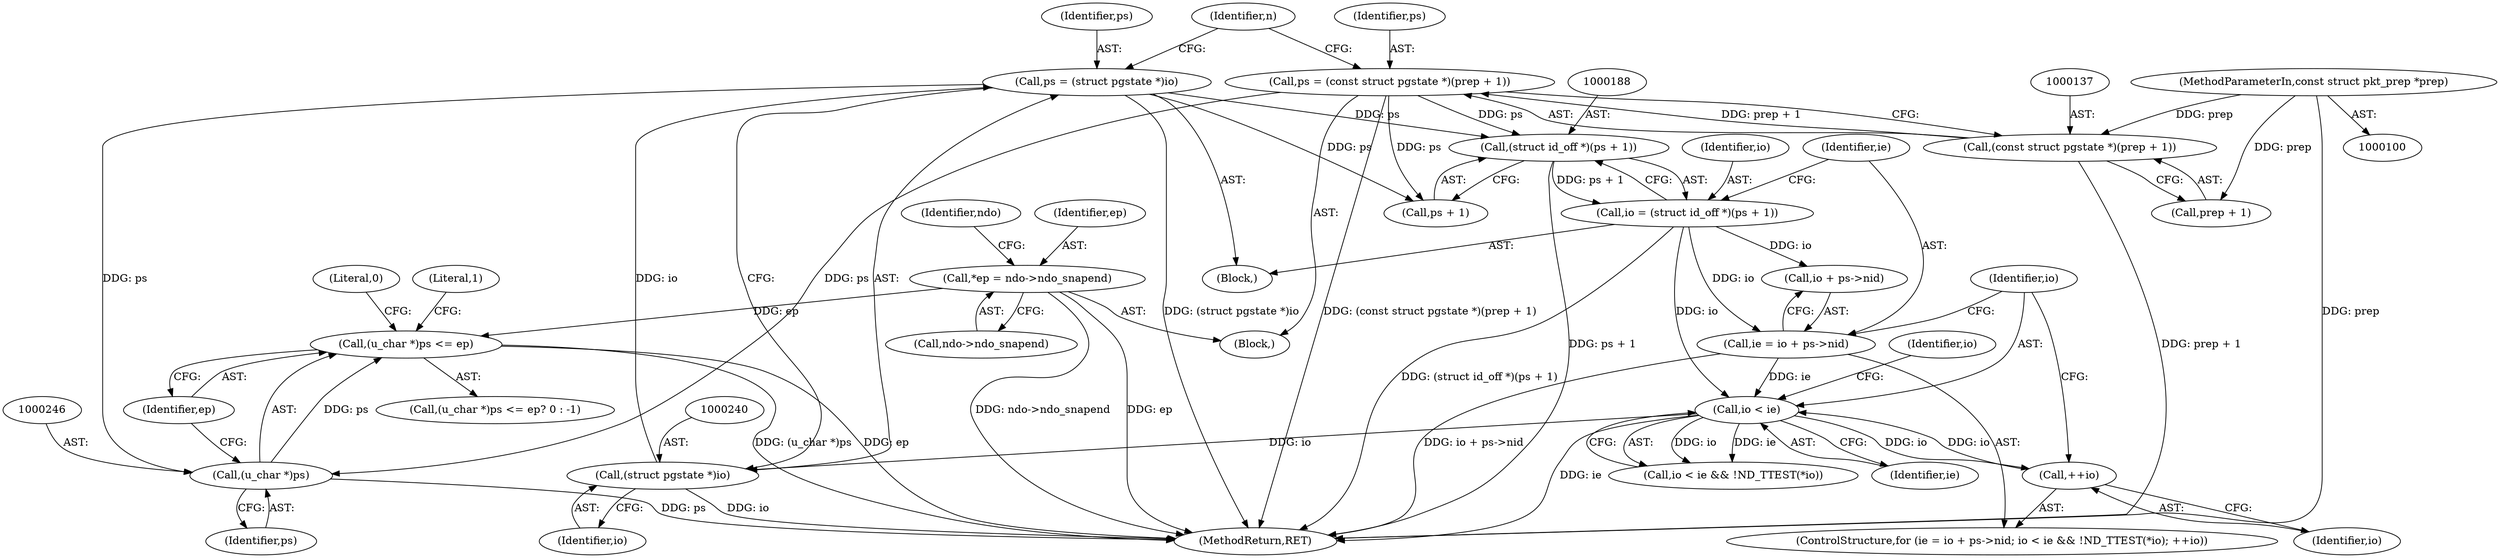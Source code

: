 digraph "0_tcpdump_3ed82f4ed0095768529afc22b923c8f7171fff70_0@pointer" {
"1000244" [label="(Call,(u_char *)ps <= ep)"];
"1000245" [label="(Call,(u_char *)ps)"];
"1000237" [label="(Call,ps = (struct pgstate *)io)"];
"1000239" [label="(Call,(struct pgstate *)io)"];
"1000201" [label="(Call,io < ie)"];
"1000208" [label="(Call,++io)"];
"1000185" [label="(Call,io = (struct id_off *)(ps + 1))"];
"1000187" [label="(Call,(struct id_off *)(ps + 1))"];
"1000134" [label="(Call,ps = (const struct pgstate *)(prep + 1))"];
"1000136" [label="(Call,(const struct pgstate *)(prep + 1))"];
"1000102" [label="(MethodParameterIn,const struct pkt_prep *prep)"];
"1000193" [label="(Call,ie = io + ps->nid)"];
"1000108" [label="(Call,*ep = ndo->ndo_snapend)"];
"1000238" [label="(Identifier,ps)"];
"1000109" [label="(Identifier,ep)"];
"1000252" [label="(MethodReturn,RET)"];
"1000102" [label="(MethodParameterIn,const struct pkt_prep *prep)"];
"1000151" [label="(Block,)"];
"1000201" [label="(Call,io < ie)"];
"1000193" [label="(Call,ie = io + ps->nid)"];
"1000202" [label="(Identifier,io)"];
"1000208" [label="(Call,++io)"];
"1000189" [label="(Call,ps + 1)"];
"1000241" [label="(Identifier,io)"];
"1000192" [label="(ControlStructure,for (ie = io + ps->nid; io < ie && !ND_TTEST(*io); ++io))"];
"1000195" [label="(Call,io + ps->nid)"];
"1000243" [label="(Call,(u_char *)ps <= ep? 0 : -1)"];
"1000194" [label="(Identifier,ie)"];
"1000186" [label="(Identifier,io)"];
"1000245" [label="(Call,(u_char *)ps)"];
"1000115" [label="(Identifier,ndo)"];
"1000136" [label="(Call,(const struct pgstate *)(prep + 1))"];
"1000249" [label="(Literal,0)"];
"1000104" [label="(Block,)"];
"1000247" [label="(Identifier,ps)"];
"1000187" [label="(Call,(struct id_off *)(ps + 1))"];
"1000200" [label="(Call,io < ie && !ND_TTEST(*io))"];
"1000138" [label="(Call,prep + 1)"];
"1000237" [label="(Call,ps = (struct pgstate *)io)"];
"1000134" [label="(Call,ps = (const struct pgstate *)(prep + 1))"];
"1000209" [label="(Identifier,io)"];
"1000145" [label="(Identifier,n)"];
"1000108" [label="(Call,*ep = ndo->ndo_snapend)"];
"1000244" [label="(Call,(u_char *)ps <= ep)"];
"1000239" [label="(Call,(struct pgstate *)io)"];
"1000251" [label="(Literal,1)"];
"1000203" [label="(Identifier,ie)"];
"1000135" [label="(Identifier,ps)"];
"1000207" [label="(Identifier,io)"];
"1000185" [label="(Call,io = (struct id_off *)(ps + 1))"];
"1000248" [label="(Identifier,ep)"];
"1000110" [label="(Call,ndo->ndo_snapend)"];
"1000244" -> "1000243"  [label="AST: "];
"1000244" -> "1000248"  [label="CFG: "];
"1000245" -> "1000244"  [label="AST: "];
"1000248" -> "1000244"  [label="AST: "];
"1000249" -> "1000244"  [label="CFG: "];
"1000251" -> "1000244"  [label="CFG: "];
"1000244" -> "1000252"  [label="DDG: ep"];
"1000244" -> "1000252"  [label="DDG: (u_char *)ps"];
"1000245" -> "1000244"  [label="DDG: ps"];
"1000108" -> "1000244"  [label="DDG: ep"];
"1000245" -> "1000247"  [label="CFG: "];
"1000246" -> "1000245"  [label="AST: "];
"1000247" -> "1000245"  [label="AST: "];
"1000248" -> "1000245"  [label="CFG: "];
"1000245" -> "1000252"  [label="DDG: ps"];
"1000237" -> "1000245"  [label="DDG: ps"];
"1000134" -> "1000245"  [label="DDG: ps"];
"1000237" -> "1000151"  [label="AST: "];
"1000237" -> "1000239"  [label="CFG: "];
"1000238" -> "1000237"  [label="AST: "];
"1000239" -> "1000237"  [label="AST: "];
"1000145" -> "1000237"  [label="CFG: "];
"1000237" -> "1000252"  [label="DDG: (struct pgstate *)io"];
"1000237" -> "1000187"  [label="DDG: ps"];
"1000237" -> "1000189"  [label="DDG: ps"];
"1000239" -> "1000237"  [label="DDG: io"];
"1000239" -> "1000241"  [label="CFG: "];
"1000240" -> "1000239"  [label="AST: "];
"1000241" -> "1000239"  [label="AST: "];
"1000239" -> "1000252"  [label="DDG: io"];
"1000201" -> "1000239"  [label="DDG: io"];
"1000201" -> "1000200"  [label="AST: "];
"1000201" -> "1000203"  [label="CFG: "];
"1000202" -> "1000201"  [label="AST: "];
"1000203" -> "1000201"  [label="AST: "];
"1000207" -> "1000201"  [label="CFG: "];
"1000200" -> "1000201"  [label="CFG: "];
"1000201" -> "1000252"  [label="DDG: ie"];
"1000201" -> "1000200"  [label="DDG: io"];
"1000201" -> "1000200"  [label="DDG: ie"];
"1000208" -> "1000201"  [label="DDG: io"];
"1000185" -> "1000201"  [label="DDG: io"];
"1000193" -> "1000201"  [label="DDG: ie"];
"1000201" -> "1000208"  [label="DDG: io"];
"1000208" -> "1000192"  [label="AST: "];
"1000208" -> "1000209"  [label="CFG: "];
"1000209" -> "1000208"  [label="AST: "];
"1000202" -> "1000208"  [label="CFG: "];
"1000185" -> "1000151"  [label="AST: "];
"1000185" -> "1000187"  [label="CFG: "];
"1000186" -> "1000185"  [label="AST: "];
"1000187" -> "1000185"  [label="AST: "];
"1000194" -> "1000185"  [label="CFG: "];
"1000185" -> "1000252"  [label="DDG: (struct id_off *)(ps + 1)"];
"1000187" -> "1000185"  [label="DDG: ps + 1"];
"1000185" -> "1000193"  [label="DDG: io"];
"1000185" -> "1000195"  [label="DDG: io"];
"1000187" -> "1000189"  [label="CFG: "];
"1000188" -> "1000187"  [label="AST: "];
"1000189" -> "1000187"  [label="AST: "];
"1000187" -> "1000252"  [label="DDG: ps + 1"];
"1000134" -> "1000187"  [label="DDG: ps"];
"1000134" -> "1000104"  [label="AST: "];
"1000134" -> "1000136"  [label="CFG: "];
"1000135" -> "1000134"  [label="AST: "];
"1000136" -> "1000134"  [label="AST: "];
"1000145" -> "1000134"  [label="CFG: "];
"1000134" -> "1000252"  [label="DDG: (const struct pgstate *)(prep + 1)"];
"1000136" -> "1000134"  [label="DDG: prep + 1"];
"1000134" -> "1000189"  [label="DDG: ps"];
"1000136" -> "1000138"  [label="CFG: "];
"1000137" -> "1000136"  [label="AST: "];
"1000138" -> "1000136"  [label="AST: "];
"1000136" -> "1000252"  [label="DDG: prep + 1"];
"1000102" -> "1000136"  [label="DDG: prep"];
"1000102" -> "1000100"  [label="AST: "];
"1000102" -> "1000252"  [label="DDG: prep"];
"1000102" -> "1000138"  [label="DDG: prep"];
"1000193" -> "1000192"  [label="AST: "];
"1000193" -> "1000195"  [label="CFG: "];
"1000194" -> "1000193"  [label="AST: "];
"1000195" -> "1000193"  [label="AST: "];
"1000202" -> "1000193"  [label="CFG: "];
"1000193" -> "1000252"  [label="DDG: io + ps->nid"];
"1000108" -> "1000104"  [label="AST: "];
"1000108" -> "1000110"  [label="CFG: "];
"1000109" -> "1000108"  [label="AST: "];
"1000110" -> "1000108"  [label="AST: "];
"1000115" -> "1000108"  [label="CFG: "];
"1000108" -> "1000252"  [label="DDG: ndo->ndo_snapend"];
"1000108" -> "1000252"  [label="DDG: ep"];
}
